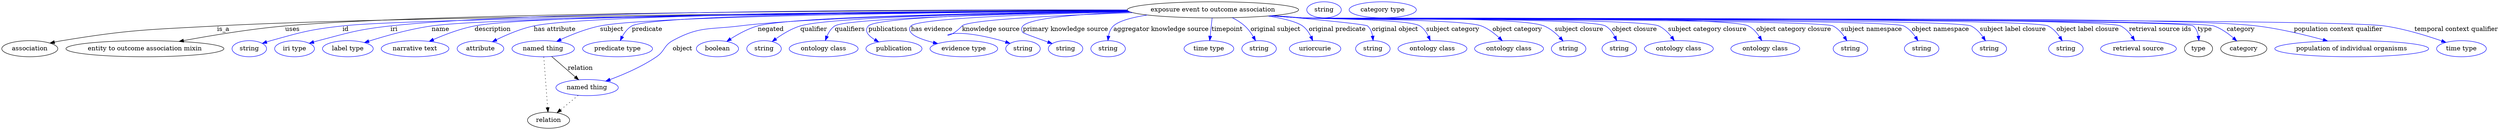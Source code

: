 digraph {
	graph [bb="0,0,5569.4,283"];
	node [label="\N"];
	"exposure event to outcome association"	[height=0.5,
		label="exposure event to outcome association",
		pos="2700.4,265",
		width=5.3079];
	association	[height=0.5,
		pos="62.394,178",
		width=1.7332];
	"exposure event to outcome association" -> association	[label=is_a,
		lp="493.39,221.5",
		pos="e,107.14,190.56 2510.5,262.95 2047.9,260.09 871.9,250.83 479.39,229 325.6,220.45 286.37,221.09 134.39,196 128.71,195.06 122.81,193.93 \
116.94,192.7"];
	"entity to outcome association mixin"	[height=0.5,
		pos="319.39,178",
		width=4.8926];
	"exposure event to outcome association" -> "entity to outcome association mixin"	[label=uses,
		lp="647.89,221.5",
		pos="e,395.31,194.26 2509.3,264.24 2068.7,264.22 992.28,260.81 631.39,229 554.52,222.22 467.93,207.8 405.5,196.18"];
	id	[color=blue,
		height=0.5,
		label=string,
		pos="551.39,178",
		width=1.0652];
	"exposure event to outcome association" -> id	[color=blue,
		label=id,
		lp="766.39,221.5",
		pos="e,580.38,189.98 2510.9,262.58 2056.5,258.89 929.86,247.95 759.39,229 687.23,220.98 669.34,215.5 599.39,196 596.29,195.13 593.09,\
194.17 589.89,193.15",
		style=solid];
	iri	[color=blue,
		height=0.5,
		label="iri type",
		pos="652.39,178",
		width=1.2277];
	"exposure event to outcome association" -> iri	[color=blue,
		label=iri,
		lp="873.39,221.5",
		pos="e,685.31,190.16 2511.2,262.37 2075.4,258.33 1025.3,246.86 865.39,229 793.24,220.94 775.62,214.45 705.39,196 702.02,195.11 698.55,\
194.14 695.06,193.12",
		style=solid];
	name	[color=blue,
		height=0.5,
		label="label type",
		pos="771.39,178",
		width=1.5707];
	"exposure event to outcome association" -> name	[color=blue,
		label=name,
		lp="977.39,221.5",
		pos="e,808.25,191.76 2510.5,262.79 2090.5,259.72 1107.5,250.36 957.39,229 908.92,222.1 855.05,206.74 817.82,194.85",
		style=solid];
	description	[color=blue,
		height=0.5,
		label="narrative text",
		pos="921.39,178",
		width=2.0943];
	"exposure event to outcome association" -> description	[color=blue,
		label=description,
		lp="1093.9,221.5",
		pos="e,952.78,194.38 2509.5,263.59 2106.2,262.19 1192.7,256.04 1053.4,229 1021.7,222.85 987.7,209.8 962.14,198.57",
		style=solid];
	"has attribute"	[color=blue,
		height=0.5,
		label=attribute,
		pos="1066.4,178",
		width=1.4443];
	"exposure event to outcome association" -> "has attribute"	[color=blue,
		label="has attribute",
		lp="1232.4,221.5",
		pos="e,1092.9,193.53 2509.8,263.57 2131.5,262.13 1311.4,255.91 1185.4,229 1156.1,222.75 1125,209.4 1101.9,198.07",
		style=solid];
	subject	[color=blue,
		height=0.5,
		label="named thing",
		pos="1206.4,178",
		width=1.9318];
	"exposure event to outcome association" -> subject	[color=blue,
		label=subject,
		lp="1359.4,221.5",
		pos="e,1236.5,194.34 2510.5,262.8 2161.9,260.07 1445.4,251.74 1333.4,229 1303,222.82 1270.4,209.86 1245.8,198.68",
		style=solid];
	predicate	[color=blue,
		height=0.5,
		label="predicate type",
		pos="1372.4,178",
		width=2.1665];
	"exposure event to outcome association" -> predicate	[color=blue,
		label=predicate,
		lp="1438.4,221.5",
		pos="e,1378.4,196.12 2509.8,263.53 2161.1,262.01 1451.6,255.65 1404.4,229 1395,223.68 1387.9,214.31 1382.8,205.11",
		style=solid];
	object	[color=blue,
		height=0.5,
		label="named thing",
		pos="1304.4,91",
		width=1.9318];
	"exposure event to outcome association" -> object	[color=blue,
		label=object,
		lp="1517.4,178",
		pos="e,1346,105.47 2512,261.94 2254.6,258.4 1806.5,249.46 1644.4,229 1577.1,220.51 1554.9,228.62 1495.4,196 1475.6,185.12 1478.1,172.77 \
1459.4,160 1427.3,138.07 1387,120.64 1355.5,108.92",
		style=solid];
	negated	[color=blue,
		height=0.5,
		label=boolean,
		pos="1595.4,178",
		width=1.2999];
	"exposure event to outcome association" -> negated	[color=blue,
		label=negated,
		lp="1713.4,221.5",
		pos="e,1616.1,194.41 2511.4,262.32 2239.3,259.16 1761.5,250.59 1684.4,229 1663.1,223.03 1641.4,210.99 1624.8,200.22",
		style=solid];
	qualifier	[color=blue,
		height=0.5,
		label=string,
		pos="1698.4,178",
		width=1.0652];
	"exposure event to outcome association" -> qualifier	[color=blue,
		label=qualifier,
		lp="1809.4,221.5",
		pos="e,1716.4,193.91 2511.8,261.96 2262.6,258.48 1847.2,249.65 1779.4,229 1759.6,222.97 1739.7,210.85 1724.7,200.05",
		style=solid];
	qualifiers	[color=blue,
		height=0.5,
		label="ontology class",
		pos="1831.4,178",
		width=2.1304];
	"exposure event to outcome association" -> qualifiers	[color=blue,
		label=qualifiers,
		lp="1889.9,221.5",
		pos="e,1835.3,196.44 2513.9,261.04 2273.6,256.53 1883.5,246.56 1856.4,229 1848.1,223.66 1842.5,214.71 1838.7,205.85",
		style=solid];
	publications	[color=blue,
		height=0.5,
		label=publication,
		pos="1988.4,178",
		width=1.7332];
	"exposure event to outcome association" -> publications	[color=blue,
		label=publications,
		lp="1975.4,221.5",
		pos="e,1954.4,193.13 2511.8,261.86 2290.6,258.41 1951.2,249.74 1931.4,229 1921.1,218.18 1931.1,207.11 1945.5,198.14",
		style=solid];
	"has evidence"	[color=blue,
		height=0.5,
		label="evidence type",
		pos="2144.4,178",
		width=2.0943];
	"exposure event to outcome association" -> "has evidence"	[color=blue,
		label="has evidence",
		lp="2072.9,221.5",
		pos="e,2086,189.51 2514.8,260.59 2321.1,256.1 2043.1,246.62 2026.4,229 2021.8,224.17 2022.4,219.34 2026.4,214 2033,205.09 2053.8,197.64 \
2076.1,191.93",
		style=solid];
	"knowledge source"	[color=blue,
		height=0.5,
		label=string,
		pos="2276.4,178",
		width=1.0652];
	"exposure event to outcome association" -> "knowledge source"	[color=blue,
		label="knowledge source",
		lp="2204.9,221.5",
		pos="e,2247.4,189.99 2521.3,258.65 2362.5,253 2153.5,242.98 2140.4,229 2094.6,180.28 2078.2,237.74 2228.4,196 2231.5,195.14 2234.7,194.17 \
2237.9,193.16",
		style=solid];
	"primary knowledge source"	[color=blue,
		height=0.5,
		label=string,
		pos="2371.4,178",
		width=1.0652];
	"exposure event to outcome association" -> "primary knowledge source"	[color=blue,
		label="primary knowledge source",
		lp="2371.4,221.5",
		pos="e,2341.8,189.47 2516.2,260.19 2409.6,256.02 2293.2,247.29 2276.4,229 2271.9,224.1 2272.6,219.47 2276.4,214 2277.3,212.72 2306.4,\
202.11 2332.1,192.9",
		style=solid];
	"aggregator knowledge source"	[color=blue,
		height=0.5,
		label=string,
		pos="2466.4,178",
		width=1.0652];
	"exposure event to outcome association" -> "aggregator knowledge source"	[color=blue,
		label="aggregator knowledge source",
		lp="2584.9,221.5",
		pos="e,2466,196.23 2553.9,253.39 2520.3,248.2 2490.8,240.48 2478.4,229 2472.1,223.14 2468.8,214.58 2467.2,206.19",
		style=solid];
	timepoint	[color=blue,
		height=0.5,
		label="time type",
		pos="2691.4,178",
		width=1.5346];
	"exposure event to outcome association" -> timepoint	[color=blue,
		label=timepoint,
		lp="2732.4,221.5",
		pos="e,2693.2,196.18 2698.6,246.8 2697.3,235.16 2695.7,219.55 2694.3,206.24",
		style=solid];
	"original subject"	[color=blue,
		height=0.5,
		label=string,
		pos="2803.4,178",
		width=1.0652];
	"exposure event to outcome association" -> "original subject"	[color=blue,
		label="original subject",
		lp="2840.4,221.5",
		pos="e,2795.5,195.97 2743.7,247.32 2753.4,242.34 2763.3,236.24 2771.4,229 2779,222.24 2785.4,213.29 2790.5,204.83",
		style=solid];
	"original predicate"	[color=blue,
		height=0.5,
		label=uriorcurie,
		pos="2928.4,178",
		width=1.5887];
	"exposure event to outcome association" -> "original predicate"	[color=blue,
		label="original predicate",
		lp="2977.9,221.5",
		pos="e,2923.2,196.01 2823.3,251.16 2856.5,245.81 2886.9,238.56 2900.4,229 2908.6,223.17 2914.7,214.12 2919.1,205.31",
		style=solid];
	"original object"	[color=blue,
		height=0.5,
		label=string,
		pos="3057.4,178",
		width=1.0652];
	"exposure event to outcome association" -> "original object"	[color=blue,
		label="original object",
		lp="3106.9,221.5",
		pos="e,3058,196.39 2834.5,252.17 2929.6,243.49 3041.3,232.61 3045.4,229 3051.9,223.32 3055.2,214.8 3056.8,206.39",
		style=solid];
	"subject category"	[color=blue,
		height=0.5,
		label="ontology class",
		pos="3190.4,178",
		width=2.1304];
	"exposure event to outcome association" -> "subject category"	[color=blue,
		label="subject category",
		lp="3235.9,221.5",
		pos="e,3185.4,196.39 2835.4,252.23 2857.1,250.42 2879.4,248.62 2900.4,247 2929.5,244.76 3137.7,244.61 3162.4,229 3170.9,223.61 3177.1,\
214.65 3181.4,205.79",
		style=solid];
	"object category"	[color=blue,
		height=0.5,
		label="ontology class",
		pos="3361.4,178",
		width=2.1304];
	"exposure event to outcome association" -> "object category"	[color=blue,
		label="object category",
		lp="3379.9,221.5",
		pos="e,3346.4,195.78 2832.9,251.99 2855.4,250.16 2878.6,248.42 2900.4,247 2944.7,244.12 3257.9,244.71 3299.4,229 3314.2,223.41 3328.1,\
212.84 3339,202.86",
		style=solid];
	"subject closure"	[color=blue,
		height=0.5,
		label=string,
		pos="3494.4,178",
		width=1.0652];
	"exposure event to outcome association" -> "subject closure"	[color=blue,
		label="subject closure",
		lp="3517.9,221.5",
		pos="e,3481.9,195.32 2831.6,251.88 2854.5,250.04 2878.1,248.32 2900.4,247 2960.2,243.46 3383.9,251.54 3439.4,229 3453.1,223.43 3465.6,\
212.81 3475.2,202.78",
		style=solid];
	"object closure"	[color=blue,
		height=0.5,
		label=string,
		pos="3607.4,178",
		width=1.0652];
	"exposure event to outcome association" -> "object closure"	[color=blue,
		label="object closure",
		lp="3641.4,221.5",
		pos="e,3601.7,196.11 2830.8,251.82 2853.9,249.96 2877.9,248.26 2900.4,247 2937.9,244.91 3543.8,247.71 3576.4,229 3585.6,223.72 3592.4,\
214.48 3597.3,205.38",
		style=solid];
	"subject category closure"	[color=blue,
		height=0.5,
		label="ontology class",
		pos="3740.4,178",
		width=2.1304];
	"exposure event to outcome association" -> "subject category closure"	[color=blue,
		label="subject category closure",
		lp="3803.9,221.5",
		pos="e,3730.2,196.29 2830.2,251.78 2853.6,249.92 2877.7,248.22 2900.4,247 2944.5,244.63 3655.2,247.43 3695.4,229 3706.9,223.72 3716.7,\
213.97 3724.2,204.46",
		style=solid];
	"object category closure"	[color=blue,
		height=0.5,
		label="ontology class",
		pos="3933.4,178",
		width=2.1304];
	"exposure event to outcome association" -> "object category closure"	[color=blue,
		label="object category closure",
		lp="3996.9,221.5",
		pos="e,3925.4,196.24 2829.7,251.74 2853.2,249.87 2877.5,248.18 2900.4,247 2955.6,244.16 3846.1,254.01 3895.4,229 3905.7,223.77 3914,214.28 \
3920.2,204.97",
		style=solid];
	"subject namespace"	[color=blue,
		height=0.5,
		label=string,
		pos="4123.4,178",
		width=1.0652];
	"exposure event to outcome association" -> "subject namespace"	[color=blue,
		label="subject namespace",
		lp="4170.4,221.5",
		pos="e,4115.4,195.77 2829.4,251.71 2853,249.84 2877.4,248.15 2900.4,247 2933.2,245.36 4054.9,243.66 4084.4,229 4095.1,223.67 4103.8,213.85 \
4110.2,204.31",
		style=solid];
	"object namespace"	[color=blue,
		height=0.5,
		label=string,
		pos="4282.4,178",
		width=1.0652];
	"exposure event to outcome association" -> "object namespace"	[color=blue,
		label="object namespace",
		lp="4324.4,221.5",
		pos="e,4274.1,195.79 2829.1,251.69 2852.8,249.82 2877.3,248.13 2900.4,247 2937.6,245.17 4208.9,245.37 4242.4,229 4253.3,223.69 4262.1,\
213.87 4268.7,204.34",
		style=solid];
	"subject label closure"	[color=blue,
		height=0.5,
		label=string,
		pos="4433.4,178",
		width=1.0652];
	"exposure event to outcome association" -> "subject label closure"	[color=blue,
		label="subject label closure",
		lp="4486.4,221.5",
		pos="e,4424.8,195.81 2829.1,251.67 2852.8,249.8 2877.3,248.12 2900.4,247 2941.8,244.99 4355,246.95 4392.4,229 4403.4,223.71 4412.4,213.9 \
4419.2,204.36",
		style=solid];
	"object label closure"	[color=blue,
		height=0.5,
		label=string,
		pos="4604.4,178",
		width=1.0652];
	"exposure event to outcome association" -> "object label closure"	[color=blue,
		label="object label closure",
		lp="4652.9,221.5",
		pos="e,4596.1,195.8 2828.9,251.67 2852.6,249.79 2877.2,248.11 2900.4,247 2946.6,244.79 4522.8,249.25 4564.4,229 4575.3,223.71 4584.1,\
213.89 4590.7,204.35",
		style=solid];
	"retrieval source ids"	[color=blue,
		height=0.5,
		label="retrieval source",
		pos="4766.4,178",
		width=2.347];
	"exposure event to outcome association" -> "retrieval source ids"	[color=blue,
		label="retrieval source ids",
		lp="4814.9,221.5",
		pos="e,4757.8,196.3 2828.9,251.65 2852.6,249.77 2877.2,248.1 2900.4,247 2951.1,244.6 4680.8,251.2 4726.4,229 4737.1,223.79 4745.9,214.17 \
4752.4,204.76",
		style=solid];
	type	[height=0.5,
		pos="4900.4,178",
		width=0.86659];
	"exposure event to outcome association" -> type	[color=blue,
		label=type,
		lp="4914.4,221.5",
		pos="e,4901.2,196.19 2828.9,251.63 2852.6,249.76 2877.2,248.09 2900.4,247 2928,245.7 4866.8,246.19 4888.4,229 4895.2,223.55 4898.6,214.93 \
4900.2,206.37",
		style=solid];
	category	[height=0.5,
		pos="5001.4,178",
		width=1.4263];
	"exposure event to outcome association" -> category	[color=blue,
		label=category,
		lp="4994.9,221.5",
		pos="e,4985.8,195.26 2828.6,251.65 2852.4,249.77 2877.2,248.09 2900.4,247 2956.8,244.36 4880.8,247.04 4934.4,229 4950.6,223.54 4966.1,\
212.52 4978.1,202.21",
		style=solid];
	"population context qualifier"	[color=blue,
		height=0.5,
		label="population of individual organisms",
		pos="5242.4,178",
		width=4.7662];
	"exposure event to outcome association" -> "population context qualifier"	[color=blue,
		label="population context qualifier",
		lp="5212.4,221.5",
		pos="e,5188.5,195.22 2828.6,251.64 2852.4,249.76 2877.2,248.08 2900.4,247 3136.8,235.97 4795.4,257.34 5030.4,229 5081,222.9 5137,209.38 \
5178.8,197.93",
		style=solid];
	"temporal context qualifier"	[color=blue,
		height=0.5,
		label="time type",
		pos="5487.4,178",
		width=1.5346];
	"exposure event to outcome association" -> "temporal context qualifier"	[color=blue,
		label="temporal context qualifier",
		lp="5475.9,221.5",
		pos="e,5452.8,192.13 2828.6,251.62 2852.4,249.74 2877.2,248.07 2900.4,247 3034.4,240.81 5182.6,248.41 5315.4,229 5359.8,222.51 5408.8,\
207.46 5443.1,195.55",
		style=solid];
	subject -> object	[label=relation,
		lp="1289.4,134.5",
		pos="e,1285.6,108.34 1225.3,160.61 1240.2,147.68 1261.2,129.47 1277.8,115.07"];
	relation	[height=0.5,
		pos="1218.4,18",
		width=1.2999];
	subject -> relation	[pos="e,1217.1,36.188 1207.7,159.79 1209.8,132.48 1213.8,78.994 1216.3,46.38",
		style=dotted];
	object -> relation	[pos="e,1237.3,34.647 1284.4,73.533 1272.8,63.922 1258,51.669 1245.3,41.213",
		style=dotted];
	association_type	[color=blue,
		height=0.5,
		label=string,
		pos="2947.4,265",
		width=1.0652];
	association_category	[color=blue,
		height=0.5,
		label="category type",
		pos="3078.4,265",
		width=2.0762];
}
